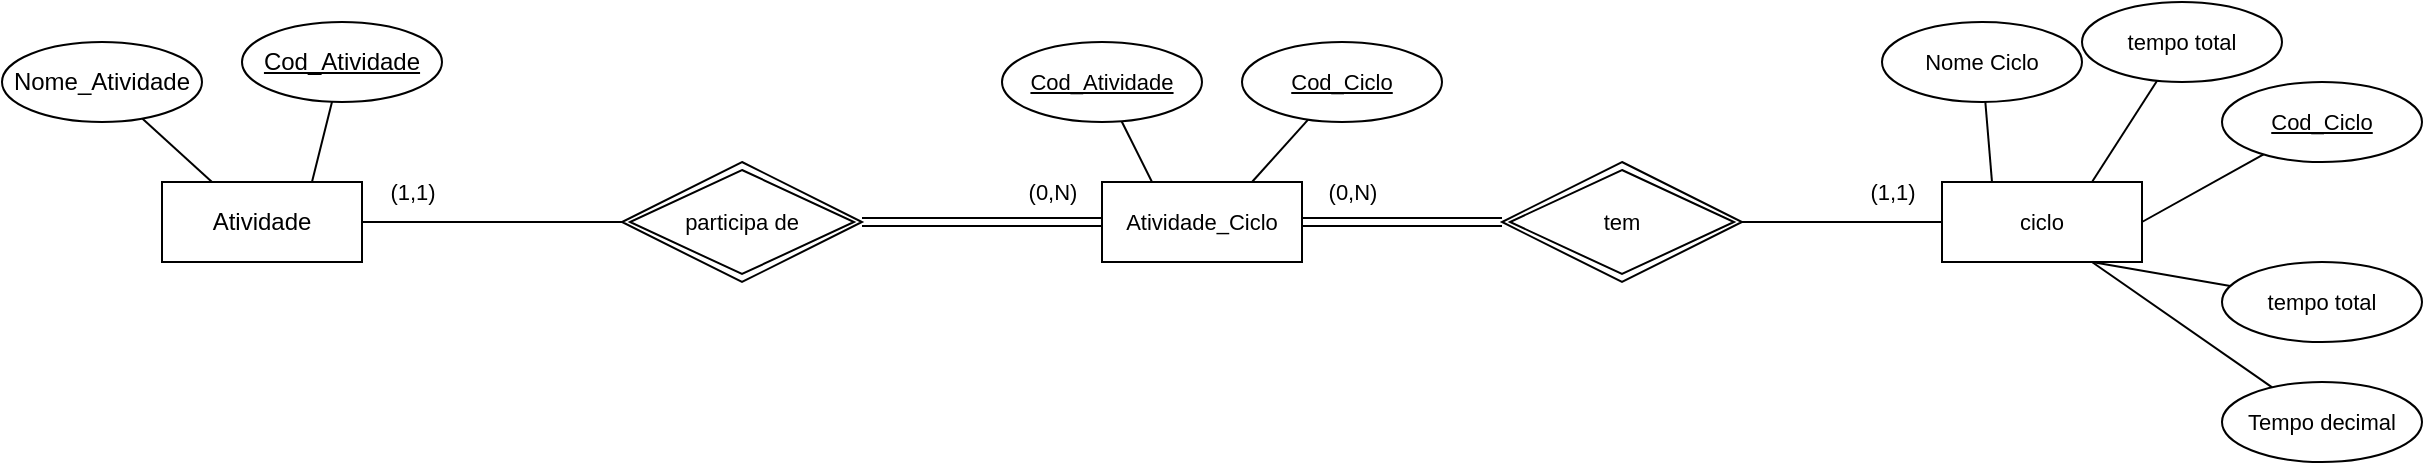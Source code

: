 <mxfile version="24.7.17">
  <diagram id="R2lEEEUBdFMjLlhIrx00" name="Page-1">
    <mxGraphModel dx="2076" dy="749" grid="1" gridSize="10" guides="1" tooltips="1" connect="1" arrows="1" fold="1" page="1" pageScale="1" pageWidth="850" pageHeight="1100" math="0" shadow="0" extFonts="Permanent Marker^https://fonts.googleapis.com/css?family=Permanent+Marker">
      <root>
        <mxCell id="0" />
        <mxCell id="1" parent="0" />
        <mxCell id="UQErxouGiqMDX1kxJ2AD-22" style="edgeStyle=none;shape=connector;rounded=0;orthogonalLoop=1;jettySize=auto;html=1;entryX=0;entryY=0.5;entryDx=0;entryDy=0;strokeColor=default;align=center;verticalAlign=middle;fontFamily=Helvetica;fontSize=11;fontColor=default;labelBackgroundColor=default;endArrow=none;endFill=0;" parent="1" source="UQErxouGiqMDX1kxJ2AD-1" target="UQErxouGiqMDX1kxJ2AD-20" edge="1">
          <mxGeometry relative="1" as="geometry" />
        </mxCell>
        <mxCell id="UQErxouGiqMDX1kxJ2AD-1" value="Atividade" style="whiteSpace=wrap;html=1;align=center;" parent="1" vertex="1">
          <mxGeometry x="-80" y="260" width="100" height="40" as="geometry" />
        </mxCell>
        <mxCell id="UQErxouGiqMDX1kxJ2AD-3" style="rounded=0;orthogonalLoop=1;jettySize=auto;html=1;entryX=0.25;entryY=0;entryDx=0;entryDy=0;endArrow=none;endFill=0;" parent="1" source="UQErxouGiqMDX1kxJ2AD-2" target="UQErxouGiqMDX1kxJ2AD-1" edge="1">
          <mxGeometry relative="1" as="geometry" />
        </mxCell>
        <mxCell id="UQErxouGiqMDX1kxJ2AD-2" value="Nome_Atividade" style="ellipse;whiteSpace=wrap;html=1;align=center;" parent="1" vertex="1">
          <mxGeometry x="-160" y="190" width="100" height="40" as="geometry" />
        </mxCell>
        <mxCell id="UQErxouGiqMDX1kxJ2AD-6" style="edgeStyle=none;shape=connector;rounded=0;orthogonalLoop=1;jettySize=auto;html=1;entryX=0.75;entryY=0;entryDx=0;entryDy=0;strokeColor=default;align=center;verticalAlign=middle;fontFamily=Helvetica;fontSize=11;fontColor=default;labelBackgroundColor=default;endArrow=none;endFill=0;" parent="1" source="UQErxouGiqMDX1kxJ2AD-5" target="UQErxouGiqMDX1kxJ2AD-1" edge="1">
          <mxGeometry relative="1" as="geometry" />
        </mxCell>
        <mxCell id="UQErxouGiqMDX1kxJ2AD-5" value="Cod_Atividade" style="ellipse;whiteSpace=wrap;html=1;align=center;fontStyle=4;" parent="1" vertex="1">
          <mxGeometry x="-40" y="180" width="100" height="40" as="geometry" />
        </mxCell>
        <mxCell id="UQErxouGiqMDX1kxJ2AD-7" value="ciclo" style="whiteSpace=wrap;html=1;align=center;fontFamily=Helvetica;fontSize=11;fontColor=default;labelBackgroundColor=default;" parent="1" vertex="1">
          <mxGeometry x="810" y="260" width="100" height="40" as="geometry" />
        </mxCell>
        <mxCell id="UQErxouGiqMDX1kxJ2AD-9" style="edgeStyle=none;shape=connector;rounded=0;orthogonalLoop=1;jettySize=auto;html=1;entryX=0.25;entryY=0;entryDx=0;entryDy=0;strokeColor=default;align=center;verticalAlign=middle;fontFamily=Helvetica;fontSize=11;fontColor=default;labelBackgroundColor=default;endArrow=none;endFill=0;" parent="1" source="UQErxouGiqMDX1kxJ2AD-8" target="UQErxouGiqMDX1kxJ2AD-7" edge="1">
          <mxGeometry relative="1" as="geometry" />
        </mxCell>
        <mxCell id="UQErxouGiqMDX1kxJ2AD-8" value="Nome Ciclo" style="ellipse;whiteSpace=wrap;html=1;align=center;fontFamily=Helvetica;fontSize=11;fontColor=default;labelBackgroundColor=default;" parent="1" vertex="1">
          <mxGeometry x="780" y="180" width="100" height="40" as="geometry" />
        </mxCell>
        <mxCell id="UQErxouGiqMDX1kxJ2AD-11" style="edgeStyle=none;shape=connector;rounded=0;orthogonalLoop=1;jettySize=auto;html=1;entryX=0.75;entryY=0;entryDx=0;entryDy=0;strokeColor=default;align=center;verticalAlign=middle;fontFamily=Helvetica;fontSize=11;fontColor=default;labelBackgroundColor=default;endArrow=none;endFill=0;" parent="1" source="UQErxouGiqMDX1kxJ2AD-10" target="UQErxouGiqMDX1kxJ2AD-7" edge="1">
          <mxGeometry relative="1" as="geometry" />
        </mxCell>
        <mxCell id="UQErxouGiqMDX1kxJ2AD-10" value="tempo total" style="ellipse;whiteSpace=wrap;html=1;align=center;fontFamily=Helvetica;fontSize=11;fontColor=default;labelBackgroundColor=default;" parent="1" vertex="1">
          <mxGeometry x="880" y="170" width="100" height="40" as="geometry" />
        </mxCell>
        <mxCell id="UQErxouGiqMDX1kxJ2AD-14" style="edgeStyle=none;shape=connector;rounded=0;orthogonalLoop=1;jettySize=auto;html=1;entryX=1;entryY=0.5;entryDx=0;entryDy=0;strokeColor=default;align=center;verticalAlign=middle;fontFamily=Helvetica;fontSize=11;fontColor=default;labelBackgroundColor=default;endArrow=none;endFill=0;" parent="1" source="UQErxouGiqMDX1kxJ2AD-13" target="UQErxouGiqMDX1kxJ2AD-7" edge="1">
          <mxGeometry relative="1" as="geometry" />
        </mxCell>
        <mxCell id="UQErxouGiqMDX1kxJ2AD-13" value="Cod_Ciclo" style="ellipse;whiteSpace=wrap;html=1;align=center;fontStyle=4;fontFamily=Helvetica;fontSize=11;fontColor=default;labelBackgroundColor=default;" parent="1" vertex="1">
          <mxGeometry x="950" y="210" width="100" height="40" as="geometry" />
        </mxCell>
        <mxCell id="UQErxouGiqMDX1kxJ2AD-16" style="edgeStyle=none;shape=connector;rounded=0;orthogonalLoop=1;jettySize=auto;html=1;strokeColor=default;align=center;verticalAlign=middle;fontFamily=Helvetica;fontSize=11;fontColor=default;labelBackgroundColor=default;endArrow=none;endFill=0;entryX=0.75;entryY=1;entryDx=0;entryDy=0;" parent="1" source="UQErxouGiqMDX1kxJ2AD-15" target="UQErxouGiqMDX1kxJ2AD-7" edge="1">
          <mxGeometry relative="1" as="geometry">
            <mxPoint x="904" y="310" as="targetPoint" />
          </mxGeometry>
        </mxCell>
        <mxCell id="UQErxouGiqMDX1kxJ2AD-15" value="tempo total" style="ellipse;whiteSpace=wrap;html=1;align=center;fontFamily=Helvetica;fontSize=11;fontColor=default;labelBackgroundColor=default;" parent="1" vertex="1">
          <mxGeometry x="950" y="300" width="100" height="40" as="geometry" />
        </mxCell>
        <mxCell id="UQErxouGiqMDX1kxJ2AD-18" style="edgeStyle=none;shape=connector;rounded=0;orthogonalLoop=1;jettySize=auto;html=1;entryX=0.75;entryY=1;entryDx=0;entryDy=0;strokeColor=default;align=center;verticalAlign=middle;fontFamily=Helvetica;fontSize=11;fontColor=default;labelBackgroundColor=default;endArrow=none;endFill=0;" parent="1" source="UQErxouGiqMDX1kxJ2AD-17" target="UQErxouGiqMDX1kxJ2AD-7" edge="1">
          <mxGeometry relative="1" as="geometry" />
        </mxCell>
        <mxCell id="UQErxouGiqMDX1kxJ2AD-17" value="Tempo decimal" style="ellipse;whiteSpace=wrap;html=1;align=center;fontFamily=Helvetica;fontSize=11;fontColor=default;labelBackgroundColor=default;" parent="1" vertex="1">
          <mxGeometry x="950" y="360" width="100" height="40" as="geometry" />
        </mxCell>
        <mxCell id="UQErxouGiqMDX1kxJ2AD-19" value="Atividade_Ciclo" style="whiteSpace=wrap;html=1;align=center;fontFamily=Helvetica;fontSize=11;fontColor=default;labelBackgroundColor=default;" parent="1" vertex="1">
          <mxGeometry x="390" y="260" width="100" height="40" as="geometry" />
        </mxCell>
        <mxCell id="UQErxouGiqMDX1kxJ2AD-23" style="edgeStyle=none;shape=link;rounded=0;orthogonalLoop=1;jettySize=auto;html=1;entryX=0;entryY=0.5;entryDx=0;entryDy=0;strokeColor=default;align=center;verticalAlign=middle;fontFamily=Helvetica;fontSize=11;fontColor=default;labelBackgroundColor=default;endArrow=none;endFill=0;" parent="1" source="UQErxouGiqMDX1kxJ2AD-20" target="UQErxouGiqMDX1kxJ2AD-19" edge="1">
          <mxGeometry relative="1" as="geometry" />
        </mxCell>
        <mxCell id="UQErxouGiqMDX1kxJ2AD-20" value="participa de" style="shape=rhombus;double=1;perimeter=rhombusPerimeter;whiteSpace=wrap;html=1;align=center;fontFamily=Helvetica;fontSize=11;fontColor=default;labelBackgroundColor=default;" parent="1" vertex="1">
          <mxGeometry x="150" y="250" width="120" height="60" as="geometry" />
        </mxCell>
        <mxCell id="UQErxouGiqMDX1kxJ2AD-25" style="edgeStyle=none;shape=link;rounded=0;orthogonalLoop=1;jettySize=auto;html=1;entryX=1;entryY=0.5;entryDx=0;entryDy=0;strokeColor=default;align=center;verticalAlign=middle;fontFamily=Helvetica;fontSize=11;fontColor=default;labelBackgroundColor=default;endArrow=none;endFill=0;" parent="1" source="UQErxouGiqMDX1kxJ2AD-21" target="UQErxouGiqMDX1kxJ2AD-19" edge="1">
          <mxGeometry relative="1" as="geometry" />
        </mxCell>
        <mxCell id="UQErxouGiqMDX1kxJ2AD-26" style="edgeStyle=none;shape=connector;rounded=0;orthogonalLoop=1;jettySize=auto;html=1;entryX=0;entryY=0.5;entryDx=0;entryDy=0;strokeColor=default;align=center;verticalAlign=middle;fontFamily=Helvetica;fontSize=11;fontColor=default;labelBackgroundColor=default;endArrow=none;endFill=0;" parent="1" source="UQErxouGiqMDX1kxJ2AD-21" target="UQErxouGiqMDX1kxJ2AD-7" edge="1">
          <mxGeometry relative="1" as="geometry" />
        </mxCell>
        <mxCell id="UQErxouGiqMDX1kxJ2AD-21" value="tem" style="shape=rhombus;double=1;perimeter=rhombusPerimeter;whiteSpace=wrap;html=1;align=center;fontFamily=Helvetica;fontSize=11;fontColor=default;labelBackgroundColor=default;" parent="1" vertex="1">
          <mxGeometry x="590" y="250" width="120" height="60" as="geometry" />
        </mxCell>
        <mxCell id="UQErxouGiqMDX1kxJ2AD-27" value="(0,N)" style="text;html=1;align=center;verticalAlign=middle;resizable=0;points=[];autosize=1;strokeColor=none;fillColor=none;fontFamily=Helvetica;fontSize=11;fontColor=default;labelBackgroundColor=default;" parent="1" vertex="1">
          <mxGeometry x="340" y="250" width="50" height="30" as="geometry" />
        </mxCell>
        <mxCell id="UQErxouGiqMDX1kxJ2AD-28" value="(0,N)" style="text;html=1;align=center;verticalAlign=middle;resizable=0;points=[];autosize=1;strokeColor=none;fillColor=none;fontFamily=Helvetica;fontSize=11;fontColor=default;labelBackgroundColor=default;" parent="1" vertex="1">
          <mxGeometry x="340" y="250" width="50" height="30" as="geometry" />
        </mxCell>
        <mxCell id="UQErxouGiqMDX1kxJ2AD-29" value="(1,1)" style="text;html=1;align=center;verticalAlign=middle;resizable=0;points=[];autosize=1;strokeColor=none;fillColor=none;fontFamily=Helvetica;fontSize=11;fontColor=default;labelBackgroundColor=default;" parent="1" vertex="1">
          <mxGeometry x="20" y="250" width="50" height="30" as="geometry" />
        </mxCell>
        <mxCell id="UQErxouGiqMDX1kxJ2AD-30" value="(0,N)" style="text;html=1;align=center;verticalAlign=middle;resizable=0;points=[];autosize=1;strokeColor=none;fillColor=none;fontFamily=Helvetica;fontSize=11;fontColor=default;labelBackgroundColor=default;" parent="1" vertex="1">
          <mxGeometry x="490" y="250" width="50" height="30" as="geometry" />
        </mxCell>
        <mxCell id="UQErxouGiqMDX1kxJ2AD-31" value="(1,1)" style="text;html=1;align=center;verticalAlign=middle;resizable=0;points=[];autosize=1;strokeColor=none;fillColor=none;fontFamily=Helvetica;fontSize=11;fontColor=default;labelBackgroundColor=default;" parent="1" vertex="1">
          <mxGeometry x="760" y="250" width="50" height="30" as="geometry" />
        </mxCell>
        <mxCell id="Pb_FdNJYMwAOH1pj9WBU-6" style="edgeStyle=none;shape=connector;rounded=0;orthogonalLoop=1;jettySize=auto;html=1;entryX=0.25;entryY=0;entryDx=0;entryDy=0;strokeColor=default;align=center;verticalAlign=middle;fontFamily=Helvetica;fontSize=11;fontColor=default;labelBackgroundColor=default;endArrow=none;endFill=0;" edge="1" parent="1" source="Pb_FdNJYMwAOH1pj9WBU-4" target="UQErxouGiqMDX1kxJ2AD-19">
          <mxGeometry relative="1" as="geometry" />
        </mxCell>
        <mxCell id="Pb_FdNJYMwAOH1pj9WBU-4" value="Cod_Atividade" style="ellipse;whiteSpace=wrap;html=1;align=center;fontStyle=4;fontFamily=Helvetica;fontSize=11;fontColor=default;labelBackgroundColor=default;" vertex="1" parent="1">
          <mxGeometry x="340" y="190" width="100" height="40" as="geometry" />
        </mxCell>
        <mxCell id="Pb_FdNJYMwAOH1pj9WBU-7" style="edgeStyle=none;shape=connector;rounded=0;orthogonalLoop=1;jettySize=auto;html=1;entryX=0.75;entryY=0;entryDx=0;entryDy=0;strokeColor=default;align=center;verticalAlign=middle;fontFamily=Helvetica;fontSize=11;fontColor=default;labelBackgroundColor=default;endArrow=none;endFill=0;" edge="1" parent="1" source="Pb_FdNJYMwAOH1pj9WBU-5" target="UQErxouGiqMDX1kxJ2AD-19">
          <mxGeometry relative="1" as="geometry" />
        </mxCell>
        <mxCell id="Pb_FdNJYMwAOH1pj9WBU-5" value="Cod_Ciclo" style="ellipse;whiteSpace=wrap;html=1;align=center;fontStyle=4;fontFamily=Helvetica;fontSize=11;fontColor=default;labelBackgroundColor=default;" vertex="1" parent="1">
          <mxGeometry x="460" y="190" width="100" height="40" as="geometry" />
        </mxCell>
      </root>
    </mxGraphModel>
  </diagram>
</mxfile>
